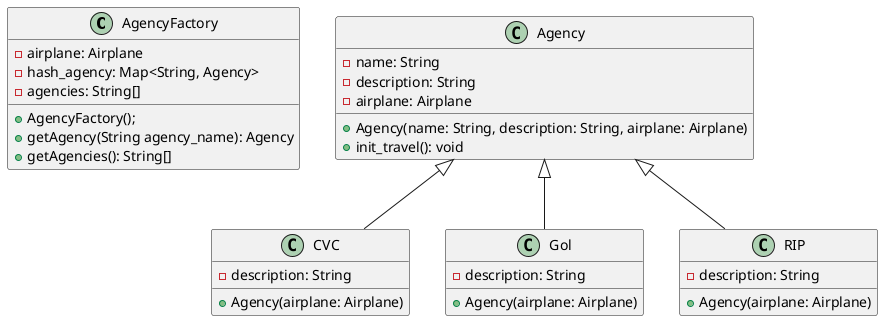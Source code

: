 @startuml
    class AgencyFactory {
        - airplane: Airplane
        - hash_agency: Map<String, Agency>
        - agencies: String[]

        + AgencyFactory();
        + getAgency(String agency_name): Agency
        + getAgencies(): String[]
    }

    class Agency{
        - name: String
        - description: String
        - airplane: Airplane

        + Agency(name: String, description: String, airplane: Airplane)
        + init_travel(): void
    }

    class CVC extends Agency{
        - description: String

        + Agency(airplane: Airplane)
    }

    class Gol extends Agency{
        - description: String

        + Agency(airplane: Airplane)
    }

    class RIP extends Agency{
        - description: String

        + Agency(airplane: Airplane)
    }
@enduml